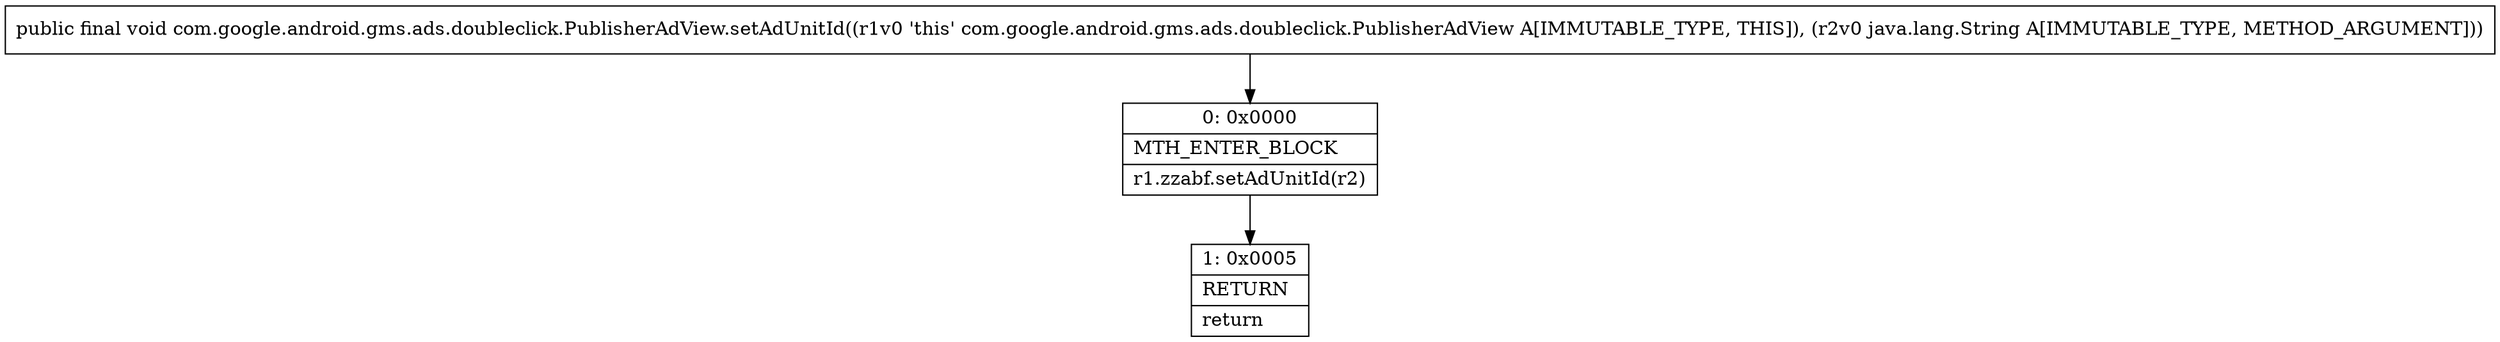 digraph "CFG forcom.google.android.gms.ads.doubleclick.PublisherAdView.setAdUnitId(Ljava\/lang\/String;)V" {
Node_0 [shape=record,label="{0\:\ 0x0000|MTH_ENTER_BLOCK\l|r1.zzabf.setAdUnitId(r2)\l}"];
Node_1 [shape=record,label="{1\:\ 0x0005|RETURN\l|return\l}"];
MethodNode[shape=record,label="{public final void com.google.android.gms.ads.doubleclick.PublisherAdView.setAdUnitId((r1v0 'this' com.google.android.gms.ads.doubleclick.PublisherAdView A[IMMUTABLE_TYPE, THIS]), (r2v0 java.lang.String A[IMMUTABLE_TYPE, METHOD_ARGUMENT])) }"];
MethodNode -> Node_0;
Node_0 -> Node_1;
}

